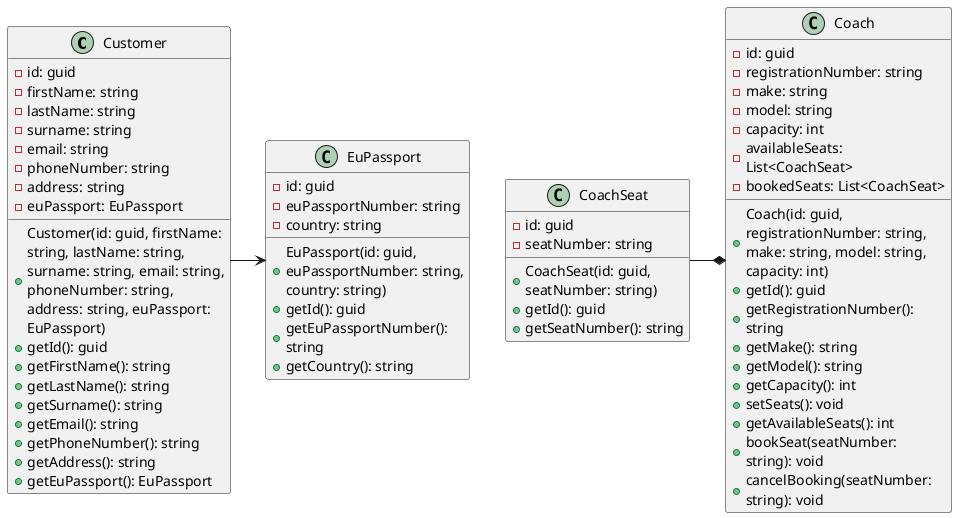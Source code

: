 @startuml CustomerEntity

skinparam wrapWidth 200

class Customer {
  - id: guid
  - firstName: string
  - lastName: string
  - surname: string
  - email: string
  - phoneNumber: string
  - address: string
  - euPassport: EuPassport

  + Customer(id: guid, firstName: string, lastName: string, surname: string, email: string, phoneNumber: string, address: string, euPassport: EuPassport)
  + getId(): guid
  + getFirstName(): string
  + getLastName(): string
  + getSurname(): string
  + getEmail(): string
  + getPhoneNumber(): string
  + getAddress(): string
  + getEuPassport(): EuPassport
}

class EuPassport {
  - id: guid
  - euPassportNumber: string
  - country: string

  + EuPassport(id: guid, euPassportNumber: string, country: string)
  + getId(): guid
  + getEuPassportNumber(): string
  + getCountry(): string
}

class Coach {
  - id: guid
  - registrationNumber: string
  - make: string
  - model: string
  - capacity: int
  - availableSeats: List<CoachSeat>
  - bookedSeats: List<CoachSeat>

  + Coach(id: guid, registrationNumber: string, make: string, model: string, capacity: int)
  + getId(): guid
  + getRegistrationNumber(): string
  + getMake(): string
  + getModel(): string
  + getCapacity(): int
  + setSeats(): void
  + getAvailableSeats(): int
  + bookSeat(seatNumber: string): void
  + cancelBooking(seatNumber: string): void
}

class CoachSeat {
  - id: guid
  - seatNumber: string

  + CoachSeat(id: guid, seatNumber: string)
  + getId(): guid
  + getSeatNumber(): string
}

Customer -> EuPassport
CoachSeat -* Coach
@enduml